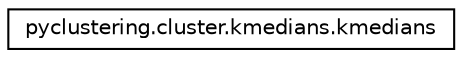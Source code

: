 digraph "Graphical Class Hierarchy"
{
 // INTERACTIVE_SVG=YES
 // LATEX_PDF_SIZE
  edge [fontname="Helvetica",fontsize="10",labelfontname="Helvetica",labelfontsize="10"];
  node [fontname="Helvetica",fontsize="10",shape=record];
  rankdir="LR";
  Node0 [label="pyclustering.cluster.kmedians.kmedians",height=0.2,width=0.4,color="black", fillcolor="white", style="filled",URL="$df/d68/classpyclustering_1_1cluster_1_1kmedians_1_1kmedians.html",tooltip="Class represents clustering algorithm K-Medians."];
}
